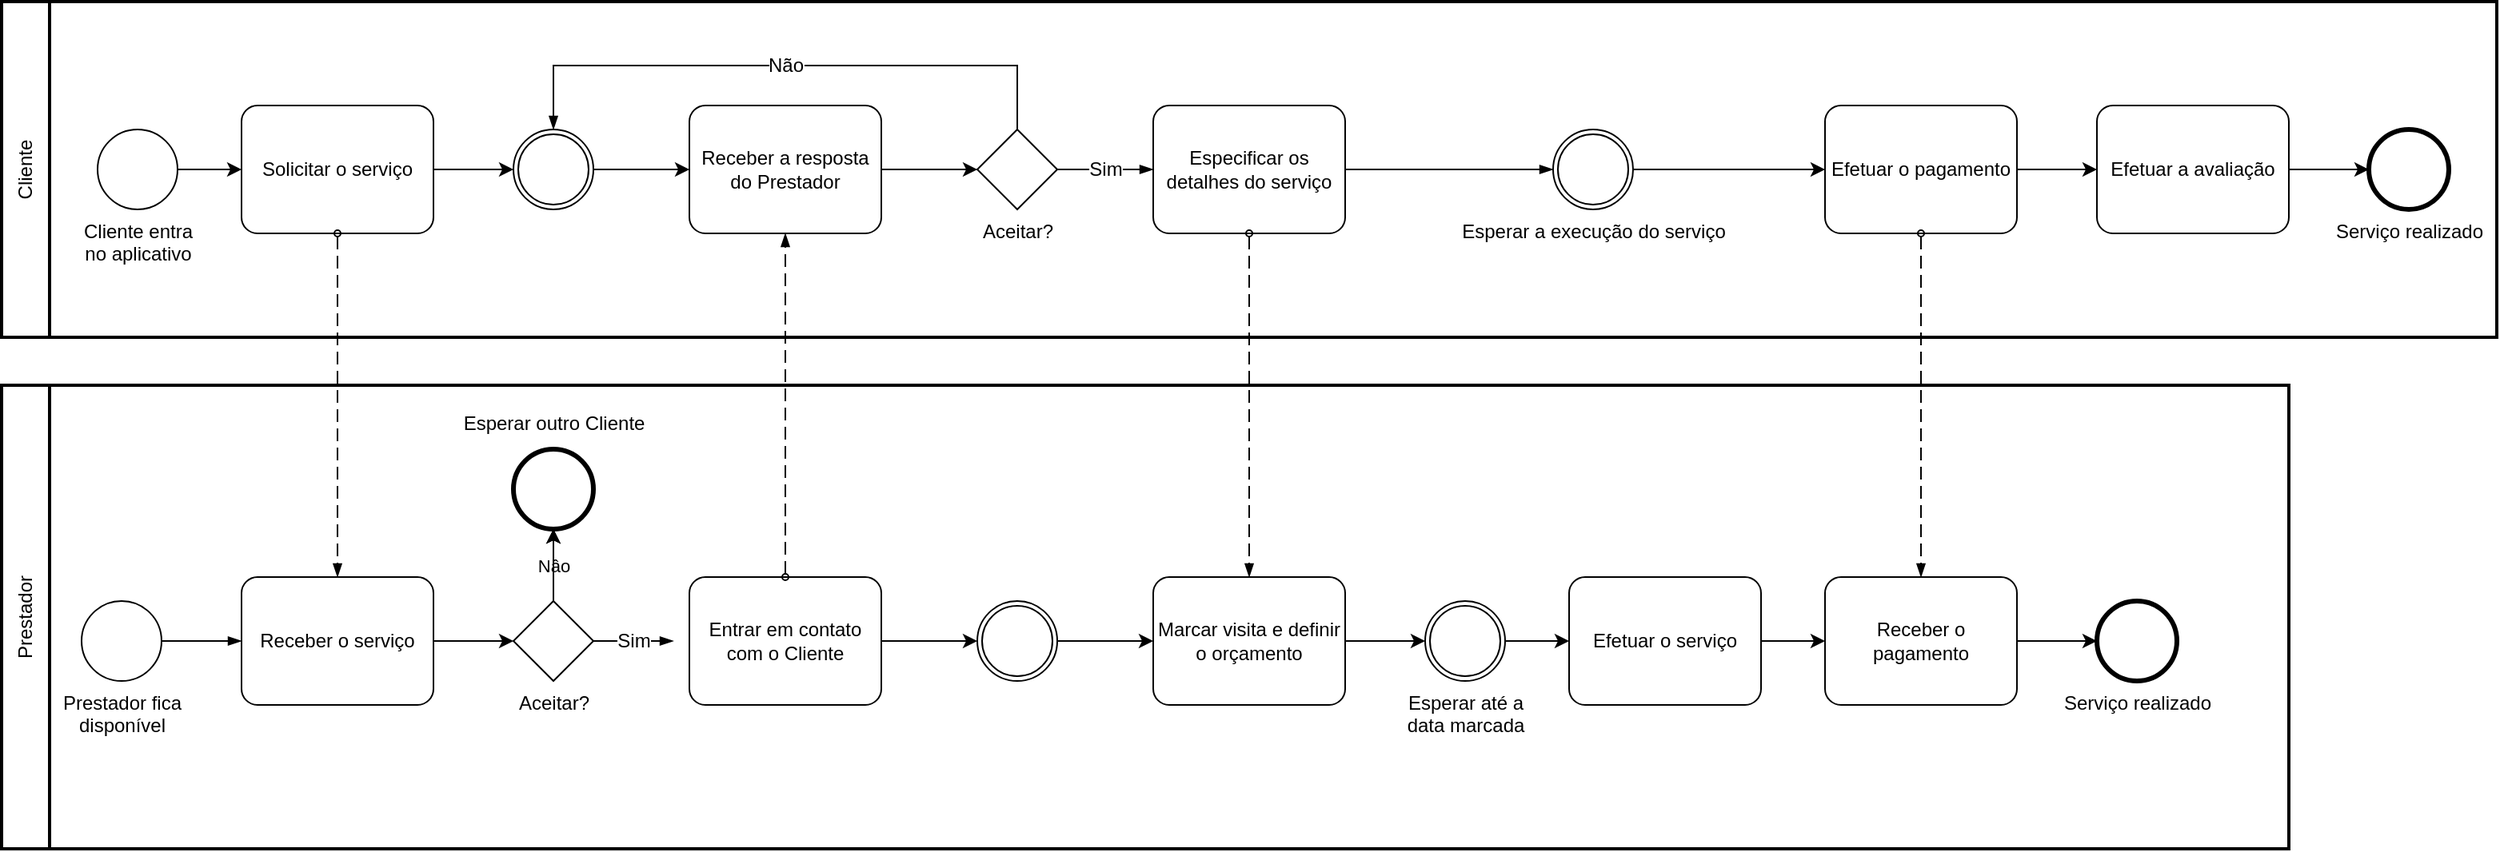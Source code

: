 <mxfile version="21.0.2" type="device"><diagram name="Page-1" id="2a216829-ef6e-dabb-86c1-c78162f3ba2b"><mxGraphModel dx="1687" dy="927" grid="1" gridSize="10" guides="1" tooltips="1" connect="1" arrows="1" fold="1" page="1" pageScale="1" pageWidth="850" pageHeight="1100" background="none" math="0" shadow="0"><root><mxCell id="0"/><mxCell id="1" parent="0"/><mxCell id="bzS3VQZdg4lAK0k0sx_P-8" value="Cliente" style="swimlane;html=1;startSize=30;fontStyle=0;collapsible=0;horizontal=0;swimlaneLine=1;swimlaneFillColor=#ffffff;strokeWidth=2;whiteSpace=wrap;" vertex="1" parent="1"><mxGeometry x="140" y="100" width="1560" height="210" as="geometry"/></mxCell><mxCell id="bzS3VQZdg4lAK0k0sx_P-14" style="edgeStyle=orthogonalEdgeStyle;rounded=0;orthogonalLoop=1;jettySize=auto;html=1;entryX=0;entryY=0.5;entryDx=0;entryDy=0;entryPerimeter=0;" edge="1" parent="bzS3VQZdg4lAK0k0sx_P-8" source="bzS3VQZdg4lAK0k0sx_P-10" target="bzS3VQZdg4lAK0k0sx_P-13"><mxGeometry relative="1" as="geometry"/></mxCell><mxCell id="bzS3VQZdg4lAK0k0sx_P-10" value="Cliente entra&lt;br&gt;no aplicativo" style="points=[[0.145,0.145,0],[0.5,0,0],[0.855,0.145,0],[1,0.5,0],[0.855,0.855,0],[0.5,1,0],[0.145,0.855,0],[0,0.5,0]];shape=mxgraph.bpmn.event;html=1;verticalLabelPosition=bottom;labelBackgroundColor=#ffffff;verticalAlign=top;align=center;perimeter=ellipsePerimeter;outlineConnect=0;aspect=fixed;outline=standard;symbol=general;gradientColor=none;" vertex="1" parent="bzS3VQZdg4lAK0k0sx_P-8"><mxGeometry x="60" y="80" width="50" height="50" as="geometry"/></mxCell><mxCell id="bzS3VQZdg4lAK0k0sx_P-26" value="" style="edgeStyle=orthogonalEdgeStyle;rounded=0;orthogonalLoop=1;jettySize=auto;html=1;" edge="1" parent="bzS3VQZdg4lAK0k0sx_P-8" source="bzS3VQZdg4lAK0k0sx_P-13" target="bzS3VQZdg4lAK0k0sx_P-19"><mxGeometry relative="1" as="geometry"/></mxCell><mxCell id="bzS3VQZdg4lAK0k0sx_P-13" value="Solicitar o serviço" style="points=[[0.25,0,0],[0.5,0,0],[0.75,0,0],[1,0.25,0],[1,0.5,0],[1,0.75,0],[0.75,1,0],[0.5,1,0],[0.25,1,0],[0,0.75,0],[0,0.5,0],[0,0.25,0]];shape=mxgraph.bpmn.task;whiteSpace=wrap;rectStyle=rounded;size=10;html=1;container=1;expand=0;collapsible=0;taskMarker=abstract;" vertex="1" parent="bzS3VQZdg4lAK0k0sx_P-8"><mxGeometry x="150" y="65" width="120" height="80" as="geometry"/></mxCell><mxCell id="bzS3VQZdg4lAK0k0sx_P-64" style="edgeStyle=orthogonalEdgeStyle;rounded=0;orthogonalLoop=1;jettySize=auto;html=1;entryX=0;entryY=0.5;entryDx=0;entryDy=0;entryPerimeter=0;" edge="1" parent="bzS3VQZdg4lAK0k0sx_P-8" source="bzS3VQZdg4lAK0k0sx_P-19" target="bzS3VQZdg4lAK0k0sx_P-63"><mxGeometry relative="1" as="geometry"/></mxCell><mxCell id="bzS3VQZdg4lAK0k0sx_P-19" value="" style="points=[[0.145,0.145,0],[0.5,0,0],[0.855,0.145,0],[1,0.5,0],[0.855,0.855,0],[0.5,1,0],[0.145,0.855,0],[0,0.5,0]];shape=mxgraph.bpmn.event;html=1;verticalLabelPosition=bottom;labelBackgroundColor=#ffffff;verticalAlign=top;align=center;perimeter=ellipsePerimeter;outlineConnect=0;aspect=fixed;outline=throwing;symbol=general;" vertex="1" parent="bzS3VQZdg4lAK0k0sx_P-8"><mxGeometry x="320" y="80" width="50" height="50" as="geometry"/></mxCell><mxCell id="bzS3VQZdg4lAK0k0sx_P-30" value="Especificar os detalhes do serviço" style="points=[[0.25,0,0],[0.5,0,0],[0.75,0,0],[1,0.25,0],[1,0.5,0],[1,0.75,0],[0.75,1,0],[0.5,1,0],[0.25,1,0],[0,0.75,0],[0,0.5,0],[0,0.25,0]];shape=mxgraph.bpmn.task;whiteSpace=wrap;rectStyle=rounded;size=10;html=1;container=1;expand=0;collapsible=0;taskMarker=abstract;" vertex="1" parent="bzS3VQZdg4lAK0k0sx_P-8"><mxGeometry x="720" y="65" width="120" height="80" as="geometry"/></mxCell><mxCell id="bzS3VQZdg4lAK0k0sx_P-31" value="Aceitar?" style="points=[[0.25,0.25,0],[0.5,0,0],[0.75,0.25,0],[1,0.5,0],[0.75,0.75,0],[0.5,1,0],[0.25,0.75,0],[0,0.5,0]];shape=mxgraph.bpmn.gateway2;html=1;verticalLabelPosition=bottom;labelBackgroundColor=#ffffff;verticalAlign=top;align=center;perimeter=rhombusPerimeter;outlineConnect=0;outline=none;symbol=none;" vertex="1" parent="bzS3VQZdg4lAK0k0sx_P-8"><mxGeometry x="610" y="80" width="50" height="50" as="geometry"/></mxCell><mxCell id="bzS3VQZdg4lAK0k0sx_P-32" value="Não" style="edgeStyle=elbowEdgeStyle;fontSize=12;html=1;endArrow=blockThin;endFill=1;rounded=0;exitX=0.5;exitY=0;exitDx=0;exitDy=0;exitPerimeter=0;entryX=0.5;entryY=0;entryDx=0;entryDy=0;entryPerimeter=0;" edge="1" parent="bzS3VQZdg4lAK0k0sx_P-8" source="bzS3VQZdg4lAK0k0sx_P-31" target="bzS3VQZdg4lAK0k0sx_P-19"><mxGeometry width="160" relative="1" as="geometry"><mxPoint x="370" y="330" as="sourcePoint"/><mxPoint x="530" y="330" as="targetPoint"/><Array as="points"><mxPoint x="430" y="40"/></Array></mxGeometry></mxCell><mxCell id="bzS3VQZdg4lAK0k0sx_P-33" value="Sim" style="edgeStyle=elbowEdgeStyle;fontSize=12;html=1;endArrow=blockThin;endFill=1;rounded=0;exitX=1;exitY=0.5;exitDx=0;exitDy=0;exitPerimeter=0;entryX=0;entryY=0.5;entryDx=0;entryDy=0;entryPerimeter=0;" edge="1" parent="bzS3VQZdg4lAK0k0sx_P-8" source="bzS3VQZdg4lAK0k0sx_P-31" target="bzS3VQZdg4lAK0k0sx_P-30"><mxGeometry width="160" relative="1" as="geometry"><mxPoint x="370" y="330" as="sourcePoint"/><mxPoint x="530" y="330" as="targetPoint"/></mxGeometry></mxCell><mxCell id="bzS3VQZdg4lAK0k0sx_P-51" style="edgeStyle=orthogonalEdgeStyle;rounded=0;orthogonalLoop=1;jettySize=auto;html=1;" edge="1" parent="bzS3VQZdg4lAK0k0sx_P-8" source="bzS3VQZdg4lAK0k0sx_P-42" target="bzS3VQZdg4lAK0k0sx_P-50"><mxGeometry relative="1" as="geometry"/></mxCell><mxCell id="bzS3VQZdg4lAK0k0sx_P-42" value="Esperar a execução do serviço" style="points=[[0.145,0.145,0],[0.5,0,0],[0.855,0.145,0],[1,0.5,0],[0.855,0.855,0],[0.5,1,0],[0.145,0.855,0],[0,0.5,0]];shape=mxgraph.bpmn.event;html=1;verticalLabelPosition=bottom;labelBackgroundColor=#ffffff;verticalAlign=top;align=center;perimeter=ellipsePerimeter;outlineConnect=0;aspect=fixed;outline=throwing;symbol=general;" vertex="1" parent="bzS3VQZdg4lAK0k0sx_P-8"><mxGeometry x="970" y="80" width="50" height="50" as="geometry"/></mxCell><mxCell id="bzS3VQZdg4lAK0k0sx_P-44" value="" style="edgeStyle=elbowEdgeStyle;fontSize=12;html=1;endArrow=blockThin;endFill=1;rounded=0;exitX=1;exitY=0.5;exitDx=0;exitDy=0;exitPerimeter=0;" edge="1" parent="bzS3VQZdg4lAK0k0sx_P-8" source="bzS3VQZdg4lAK0k0sx_P-30" target="bzS3VQZdg4lAK0k0sx_P-42"><mxGeometry width="160" relative="1" as="geometry"><mxPoint x="580" y="320" as="sourcePoint"/><mxPoint x="740" y="320" as="targetPoint"/></mxGeometry></mxCell><mxCell id="bzS3VQZdg4lAK0k0sx_P-59" style="edgeStyle=orthogonalEdgeStyle;rounded=0;orthogonalLoop=1;jettySize=auto;html=1;" edge="1" parent="bzS3VQZdg4lAK0k0sx_P-8" source="bzS3VQZdg4lAK0k0sx_P-50" target="bzS3VQZdg4lAK0k0sx_P-58"><mxGeometry relative="1" as="geometry"/></mxCell><mxCell id="bzS3VQZdg4lAK0k0sx_P-50" value="Efetuar o pagamento" style="points=[[0.25,0,0],[0.5,0,0],[0.75,0,0],[1,0.25,0],[1,0.5,0],[1,0.75,0],[0.75,1,0],[0.5,1,0],[0.25,1,0],[0,0.75,0],[0,0.5,0],[0,0.25,0]];shape=mxgraph.bpmn.task;whiteSpace=wrap;rectStyle=rounded;size=10;html=1;container=1;expand=0;collapsible=0;taskMarker=abstract;" vertex="1" parent="bzS3VQZdg4lAK0k0sx_P-8"><mxGeometry x="1140" y="65" width="120" height="80" as="geometry"/></mxCell><mxCell id="bzS3VQZdg4lAK0k0sx_P-61" style="edgeStyle=orthogonalEdgeStyle;rounded=0;orthogonalLoop=1;jettySize=auto;html=1;" edge="1" parent="bzS3VQZdg4lAK0k0sx_P-8" source="bzS3VQZdg4lAK0k0sx_P-58" target="bzS3VQZdg4lAK0k0sx_P-60"><mxGeometry relative="1" as="geometry"/></mxCell><mxCell id="bzS3VQZdg4lAK0k0sx_P-58" value="Efetuar a avaliação" style="points=[[0.25,0,0],[0.5,0,0],[0.75,0,0],[1,0.25,0],[1,0.5,0],[1,0.75,0],[0.75,1,0],[0.5,1,0],[0.25,1,0],[0,0.75,0],[0,0.5,0],[0,0.25,0]];shape=mxgraph.bpmn.task;whiteSpace=wrap;rectStyle=rounded;size=10;html=1;container=1;expand=0;collapsible=0;taskMarker=abstract;" vertex="1" parent="bzS3VQZdg4lAK0k0sx_P-8"><mxGeometry x="1310" y="65" width="120" height="80" as="geometry"/></mxCell><mxCell id="bzS3VQZdg4lAK0k0sx_P-60" value="Serviço realizado" style="points=[[0.145,0.145,0],[0.5,0,0],[0.855,0.145,0],[1,0.5,0],[0.855,0.855,0],[0.5,1,0],[0.145,0.855,0],[0,0.5,0]];shape=mxgraph.bpmn.event;html=1;verticalLabelPosition=bottom;labelBackgroundColor=#ffffff;verticalAlign=top;align=center;perimeter=ellipsePerimeter;outlineConnect=0;aspect=fixed;outline=end;symbol=terminate2;" vertex="1" parent="bzS3VQZdg4lAK0k0sx_P-8"><mxGeometry x="1480" y="80" width="50" height="50" as="geometry"/></mxCell><mxCell id="bzS3VQZdg4lAK0k0sx_P-65" style="edgeStyle=orthogonalEdgeStyle;rounded=0;orthogonalLoop=1;jettySize=auto;html=1;" edge="1" parent="bzS3VQZdg4lAK0k0sx_P-8" source="bzS3VQZdg4lAK0k0sx_P-63" target="bzS3VQZdg4lAK0k0sx_P-31"><mxGeometry relative="1" as="geometry"/></mxCell><mxCell id="bzS3VQZdg4lAK0k0sx_P-63" value="Receber a resposta do Prestador" style="points=[[0.25,0,0],[0.5,0,0],[0.75,0,0],[1,0.25,0],[1,0.5,0],[1,0.75,0],[0.75,1,0],[0.5,1,0],[0.25,1,0],[0,0.75,0],[0,0.5,0],[0,0.25,0]];shape=mxgraph.bpmn.task;whiteSpace=wrap;rectStyle=rounded;size=10;html=1;container=1;expand=0;collapsible=0;taskMarker=abstract;" vertex="1" parent="bzS3VQZdg4lAK0k0sx_P-8"><mxGeometry x="430" y="65" width="120" height="80" as="geometry"/></mxCell><mxCell id="bzS3VQZdg4lAK0k0sx_P-11" value="Prestador" style="swimlane;html=1;startSize=30;fontStyle=0;collapsible=0;horizontal=0;swimlaneLine=1;swimlaneFillColor=#ffffff;strokeWidth=2;whiteSpace=wrap;" vertex="1" parent="1"><mxGeometry x="140" y="340" width="1430" height="290" as="geometry"/></mxCell><mxCell id="bzS3VQZdg4lAK0k0sx_P-12" value="Prestador fica&lt;br&gt;disponível" style="points=[[0.145,0.145,0],[0.5,0,0],[0.855,0.145,0],[1,0.5,0],[0.855,0.855,0],[0.5,1,0],[0.145,0.855,0],[0,0.5,0]];shape=mxgraph.bpmn.event;html=1;verticalLabelPosition=bottom;labelBackgroundColor=#ffffff;verticalAlign=top;align=center;perimeter=ellipsePerimeter;outlineConnect=0;aspect=fixed;outline=standard;symbol=general;" vertex="1" parent="bzS3VQZdg4lAK0k0sx_P-11"><mxGeometry x="50" y="135" width="50" height="50" as="geometry"/></mxCell><mxCell id="bzS3VQZdg4lAK0k0sx_P-20" value="" style="edgeStyle=orthogonalEdgeStyle;rounded=0;orthogonalLoop=1;jettySize=auto;html=1;" edge="1" parent="bzS3VQZdg4lAK0k0sx_P-11" source="bzS3VQZdg4lAK0k0sx_P-15" target="bzS3VQZdg4lAK0k0sx_P-18"><mxGeometry relative="1" as="geometry"/></mxCell><mxCell id="bzS3VQZdg4lAK0k0sx_P-15" value="Receber o serviço" style="points=[[0.25,0,0],[0.5,0,0],[0.75,0,0],[1,0.25,0],[1,0.5,0],[1,0.75,0],[0.75,1,0],[0.5,1,0],[0.25,1,0],[0,0.75,0],[0,0.5,0],[0,0.25,0]];shape=mxgraph.bpmn.task;whiteSpace=wrap;rectStyle=rounded;size=10;html=1;container=1;expand=0;collapsible=0;taskMarker=abstract;" vertex="1" parent="bzS3VQZdg4lAK0k0sx_P-11"><mxGeometry x="150" y="120" width="120" height="80" as="geometry"/></mxCell><mxCell id="bzS3VQZdg4lAK0k0sx_P-17" value="" style="edgeStyle=elbowEdgeStyle;fontSize=12;html=1;endArrow=blockThin;endFill=1;rounded=0;entryX=0;entryY=0.5;entryDx=0;entryDy=0;entryPerimeter=0;" edge="1" parent="bzS3VQZdg4lAK0k0sx_P-11" source="bzS3VQZdg4lAK0k0sx_P-12" target="bzS3VQZdg4lAK0k0sx_P-15"><mxGeometry width="160" relative="1" as="geometry"><mxPoint x="370" y="-10" as="sourcePoint"/><mxPoint x="530" y="-10" as="targetPoint"/></mxGeometry></mxCell><mxCell id="bzS3VQZdg4lAK0k0sx_P-22" value="Nâo" style="edgeStyle=orthogonalEdgeStyle;rounded=0;orthogonalLoop=1;jettySize=auto;html=1;" edge="1" parent="bzS3VQZdg4lAK0k0sx_P-11" source="bzS3VQZdg4lAK0k0sx_P-18" target="bzS3VQZdg4lAK0k0sx_P-21"><mxGeometry relative="1" as="geometry"/></mxCell><mxCell id="bzS3VQZdg4lAK0k0sx_P-23" value="" style="edgeStyle=orthogonalEdgeStyle;rounded=0;orthogonalLoop=1;jettySize=auto;html=1;" edge="1" parent="bzS3VQZdg4lAK0k0sx_P-11" source="bzS3VQZdg4lAK0k0sx_P-18" target="bzS3VQZdg4lAK0k0sx_P-21"><mxGeometry relative="1" as="geometry"/></mxCell><mxCell id="bzS3VQZdg4lAK0k0sx_P-18" value="Aceitar?" style="points=[[0.25,0.25,0],[0.5,0,0],[0.75,0.25,0],[1,0.5,0],[0.75,0.75,0],[0.5,1,0],[0.25,0.75,0],[0,0.5,0]];shape=mxgraph.bpmn.gateway2;html=1;verticalLabelPosition=bottom;labelBackgroundColor=#ffffff;verticalAlign=top;align=center;perimeter=rhombusPerimeter;outlineConnect=0;outline=none;symbol=none;" vertex="1" parent="bzS3VQZdg4lAK0k0sx_P-11"><mxGeometry x="320" y="135" width="50" height="50" as="geometry"/></mxCell><mxCell id="bzS3VQZdg4lAK0k0sx_P-21" value="Esperar outro Cliente" style="points=[[0.145,0.145,0],[0.5,0,0],[0.855,0.145,0],[1,0.5,0],[0.855,0.855,0],[0.5,1,0],[0.145,0.855,0],[0,0.5,0]];shape=mxgraph.bpmn.event;html=1;verticalLabelPosition=bottom;labelBackgroundColor=#ffffff;verticalAlign=top;align=center;perimeter=ellipsePerimeter;outlineConnect=0;aspect=fixed;outline=end;symbol=terminate2;direction=south;spacingTop=-80;" vertex="1" parent="bzS3VQZdg4lAK0k0sx_P-11"><mxGeometry x="320" y="40" width="50" height="50" as="geometry"/></mxCell><mxCell id="bzS3VQZdg4lAK0k0sx_P-39" value="" style="edgeStyle=orthogonalEdgeStyle;rounded=0;orthogonalLoop=1;jettySize=auto;html=1;" edge="1" parent="bzS3VQZdg4lAK0k0sx_P-11" source="bzS3VQZdg4lAK0k0sx_P-24" target="bzS3VQZdg4lAK0k0sx_P-38"><mxGeometry relative="1" as="geometry"/></mxCell><mxCell id="bzS3VQZdg4lAK0k0sx_P-24" value="Entrar em contato com o Cliente" style="points=[[0.25,0,0],[0.5,0,0],[0.75,0,0],[1,0.25,0],[1,0.5,0],[1,0.75,0],[0.75,1,0],[0.5,1,0],[0.25,1,0],[0,0.75,0],[0,0.5,0],[0,0.25,0]];shape=mxgraph.bpmn.task;whiteSpace=wrap;rectStyle=rounded;size=10;html=1;container=1;expand=0;collapsible=0;taskMarker=abstract;" vertex="1" parent="bzS3VQZdg4lAK0k0sx_P-11"><mxGeometry x="430" y="120" width="120" height="80" as="geometry"/></mxCell><mxCell id="bzS3VQZdg4lAK0k0sx_P-47" style="edgeStyle=orthogonalEdgeStyle;rounded=0;orthogonalLoop=1;jettySize=auto;html=1;" edge="1" parent="bzS3VQZdg4lAK0k0sx_P-11" source="bzS3VQZdg4lAK0k0sx_P-34" target="bzS3VQZdg4lAK0k0sx_P-46"><mxGeometry relative="1" as="geometry"/></mxCell><mxCell id="bzS3VQZdg4lAK0k0sx_P-34" value="Marcar visita e definir o orçamento" style="points=[[0.25,0,0],[0.5,0,0],[0.75,0,0],[1,0.25,0],[1,0.5,0],[1,0.75,0],[0.75,1,0],[0.5,1,0],[0.25,1,0],[0,0.75,0],[0,0.5,0],[0,0.25,0]];shape=mxgraph.bpmn.task;whiteSpace=wrap;rectStyle=rounded;size=10;html=1;container=1;expand=0;collapsible=0;taskMarker=abstract;" vertex="1" parent="bzS3VQZdg4lAK0k0sx_P-11"><mxGeometry x="720" y="120" width="120" height="80" as="geometry"/></mxCell><mxCell id="bzS3VQZdg4lAK0k0sx_P-40" style="edgeStyle=orthogonalEdgeStyle;rounded=0;orthogonalLoop=1;jettySize=auto;html=1;" edge="1" parent="bzS3VQZdg4lAK0k0sx_P-11" source="bzS3VQZdg4lAK0k0sx_P-38" target="bzS3VQZdg4lAK0k0sx_P-34"><mxGeometry relative="1" as="geometry"/></mxCell><mxCell id="bzS3VQZdg4lAK0k0sx_P-38" value="" style="points=[[0.145,0.145,0],[0.5,0,0],[0.855,0.145,0],[1,0.5,0],[0.855,0.855,0],[0.5,1,0],[0.145,0.855,0],[0,0.5,0]];shape=mxgraph.bpmn.event;html=1;verticalLabelPosition=bottom;labelBackgroundColor=#ffffff;verticalAlign=top;align=center;perimeter=ellipsePerimeter;outlineConnect=0;aspect=fixed;outline=throwing;symbol=general;" vertex="1" parent="bzS3VQZdg4lAK0k0sx_P-11"><mxGeometry x="610" y="135" width="50" height="50" as="geometry"/></mxCell><mxCell id="bzS3VQZdg4lAK0k0sx_P-49" style="edgeStyle=orthogonalEdgeStyle;rounded=0;orthogonalLoop=1;jettySize=auto;html=1;" edge="1" parent="bzS3VQZdg4lAK0k0sx_P-11" source="bzS3VQZdg4lAK0k0sx_P-46" target="bzS3VQZdg4lAK0k0sx_P-48"><mxGeometry relative="1" as="geometry"/></mxCell><mxCell id="bzS3VQZdg4lAK0k0sx_P-46" value="Esperar até a &lt;br&gt;data marcada" style="points=[[0.145,0.145,0],[0.5,0,0],[0.855,0.145,0],[1,0.5,0],[0.855,0.855,0],[0.5,1,0],[0.145,0.855,0],[0,0.5,0]];shape=mxgraph.bpmn.event;html=1;verticalLabelPosition=bottom;labelBackgroundColor=#ffffff;verticalAlign=top;align=center;perimeter=ellipsePerimeter;outlineConnect=0;aspect=fixed;outline=throwing;symbol=general;" vertex="1" parent="bzS3VQZdg4lAK0k0sx_P-11"><mxGeometry x="890" y="135" width="50" height="50" as="geometry"/></mxCell><mxCell id="bzS3VQZdg4lAK0k0sx_P-54" style="edgeStyle=orthogonalEdgeStyle;rounded=0;orthogonalLoop=1;jettySize=auto;html=1;" edge="1" parent="bzS3VQZdg4lAK0k0sx_P-11" source="bzS3VQZdg4lAK0k0sx_P-48" target="bzS3VQZdg4lAK0k0sx_P-53"><mxGeometry relative="1" as="geometry"/></mxCell><mxCell id="bzS3VQZdg4lAK0k0sx_P-48" value="Efetuar o serviço" style="points=[[0.25,0,0],[0.5,0,0],[0.75,0,0],[1,0.25,0],[1,0.5,0],[1,0.75,0],[0.75,1,0],[0.5,1,0],[0.25,1,0],[0,0.75,0],[0,0.5,0],[0,0.25,0]];shape=mxgraph.bpmn.task;whiteSpace=wrap;rectStyle=rounded;size=10;html=1;container=1;expand=0;collapsible=0;taskMarker=abstract;" vertex="1" parent="bzS3VQZdg4lAK0k0sx_P-11"><mxGeometry x="980" y="120" width="120" height="80" as="geometry"/></mxCell><mxCell id="bzS3VQZdg4lAK0k0sx_P-57" style="edgeStyle=orthogonalEdgeStyle;rounded=0;orthogonalLoop=1;jettySize=auto;html=1;" edge="1" parent="bzS3VQZdg4lAK0k0sx_P-11" source="bzS3VQZdg4lAK0k0sx_P-53" target="bzS3VQZdg4lAK0k0sx_P-56"><mxGeometry relative="1" as="geometry"/></mxCell><mxCell id="bzS3VQZdg4lAK0k0sx_P-53" value="Receber o pagamento" style="points=[[0.25,0,0],[0.5,0,0],[0.75,0,0],[1,0.25,0],[1,0.5,0],[1,0.75,0],[0.75,1,0],[0.5,1,0],[0.25,1,0],[0,0.75,0],[0,0.5,0],[0,0.25,0]];shape=mxgraph.bpmn.task;whiteSpace=wrap;rectStyle=rounded;size=10;html=1;container=1;expand=0;collapsible=0;taskMarker=abstract;" vertex="1" parent="bzS3VQZdg4lAK0k0sx_P-11"><mxGeometry x="1140" y="120" width="120" height="80" as="geometry"/></mxCell><mxCell id="bzS3VQZdg4lAK0k0sx_P-56" value="Serviço realizado" style="points=[[0.145,0.145,0],[0.5,0,0],[0.855,0.145,0],[1,0.5,0],[0.855,0.855,0],[0.5,1,0],[0.145,0.855,0],[0,0.5,0]];shape=mxgraph.bpmn.event;html=1;verticalLabelPosition=bottom;labelBackgroundColor=#ffffff;verticalAlign=top;align=center;perimeter=ellipsePerimeter;outlineConnect=0;aspect=fixed;outline=end;symbol=terminate2;" vertex="1" parent="bzS3VQZdg4lAK0k0sx_P-11"><mxGeometry x="1310" y="135" width="50" height="50" as="geometry"/></mxCell><mxCell id="bzS3VQZdg4lAK0k0sx_P-16" value="" style="dashed=1;dashPattern=8 4;endArrow=blockThin;endFill=1;startArrow=oval;startFill=0;endSize=6;startSize=4;html=1;rounded=0;exitX=0.5;exitY=1;exitDx=0;exitDy=0;exitPerimeter=0;entryX=0.5;entryY=0;entryDx=0;entryDy=0;entryPerimeter=0;" edge="1" parent="1" source="bzS3VQZdg4lAK0k0sx_P-13" target="bzS3VQZdg4lAK0k0sx_P-15"><mxGeometry width="160" relative="1" as="geometry"><mxPoint x="510" y="350" as="sourcePoint"/><mxPoint x="670" y="350" as="targetPoint"/></mxGeometry></mxCell><mxCell id="bzS3VQZdg4lAK0k0sx_P-25" value="Sim" style="edgeStyle=elbowEdgeStyle;fontSize=12;html=1;endArrow=blockThin;endFill=1;rounded=0;exitX=1;exitY=0.5;exitDx=0;exitDy=0;exitPerimeter=0;" edge="1" parent="1" source="bzS3VQZdg4lAK0k0sx_P-18"><mxGeometry width="160" relative="1" as="geometry"><mxPoint x="510" y="450" as="sourcePoint"/><mxPoint x="560" y="500" as="targetPoint"/></mxGeometry></mxCell><mxCell id="bzS3VQZdg4lAK0k0sx_P-29" value="" style="dashed=1;dashPattern=8 4;endArrow=blockThin;endFill=1;startArrow=oval;startFill=0;endSize=6;startSize=4;html=1;rounded=0;exitX=0.5;exitY=0;exitDx=0;exitDy=0;exitPerimeter=0;" edge="1" parent="1" source="bzS3VQZdg4lAK0k0sx_P-24" target="bzS3VQZdg4lAK0k0sx_P-63"><mxGeometry width="160" relative="1" as="geometry"><mxPoint x="510" y="430" as="sourcePoint"/><mxPoint x="640" y="280" as="targetPoint"/></mxGeometry></mxCell><mxCell id="bzS3VQZdg4lAK0k0sx_P-55" value="" style="dashed=1;dashPattern=8 4;endArrow=blockThin;endFill=1;startArrow=oval;startFill=0;endSize=6;startSize=4;html=1;rounded=0;exitX=0.5;exitY=1;exitDx=0;exitDy=0;exitPerimeter=0;entryX=0.5;entryY=0;entryDx=0;entryDy=0;entryPerimeter=0;" edge="1" parent="1" source="bzS3VQZdg4lAK0k0sx_P-50" target="bzS3VQZdg4lAK0k0sx_P-53"><mxGeometry width="160" relative="1" as="geometry"><mxPoint x="1110" y="320" as="sourcePoint"/><mxPoint x="1270" y="320" as="targetPoint"/></mxGeometry></mxCell><mxCell id="bzS3VQZdg4lAK0k0sx_P-62" value="" style="dashed=1;dashPattern=8 4;endArrow=blockThin;endFill=1;startArrow=oval;startFill=0;endSize=6;startSize=4;html=1;rounded=0;exitX=0.5;exitY=1;exitDx=0;exitDy=0;exitPerimeter=0;" edge="1" parent="1" source="bzS3VQZdg4lAK0k0sx_P-30" target="bzS3VQZdg4lAK0k0sx_P-34"><mxGeometry width="160" relative="1" as="geometry"><mxPoint x="820" y="350" as="sourcePoint"/><mxPoint x="950" y="330" as="targetPoint"/></mxGeometry></mxCell></root></mxGraphModel></diagram></mxfile>